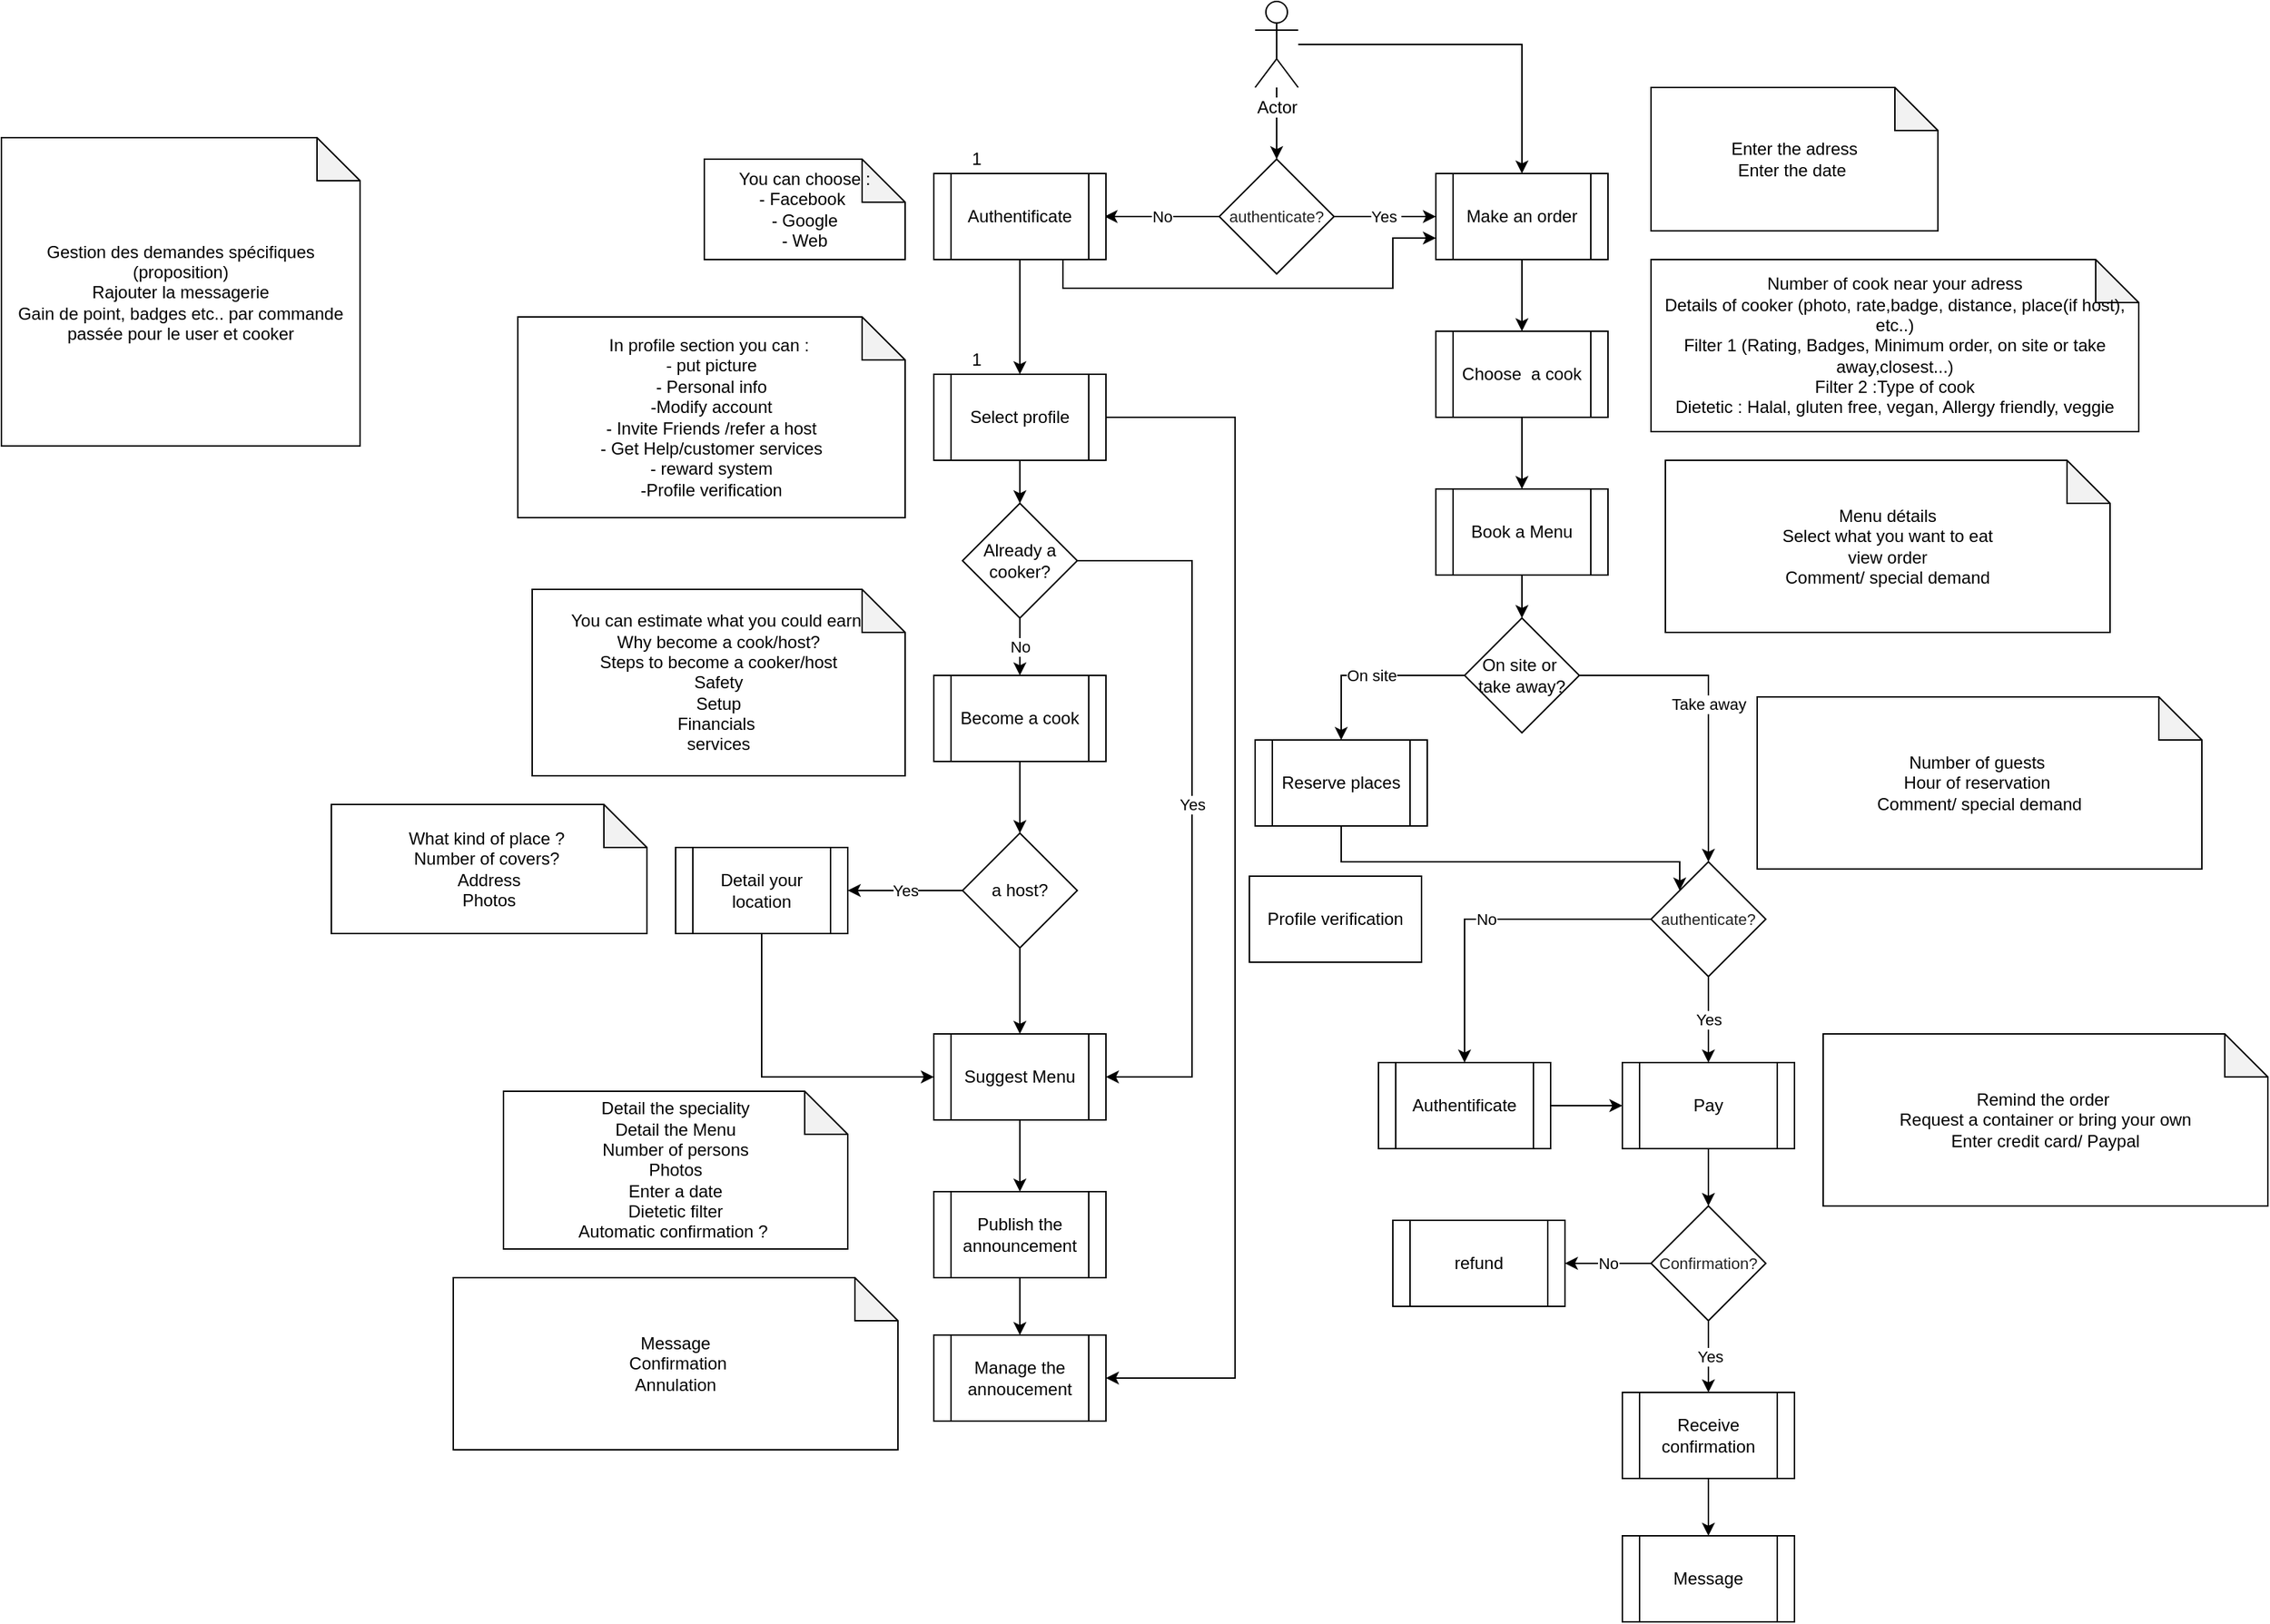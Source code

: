 <mxfile version="12.9.6" type="github">
  <diagram id="C5RBs43oDa-KdzZeNtuy" name="Global">
    <mxGraphModel dx="2105" dy="580" grid="1" gridSize="10" guides="1" tooltips="1" connect="1" arrows="1" fold="1" page="1" pageScale="1" pageWidth="827" pageHeight="1169" math="0" shadow="0">
      <root>
        <mxCell id="WIyWlLk6GJQsqaUBKTNV-0" />
        <mxCell id="WIyWlLk6GJQsqaUBKTNV-1" parent="WIyWlLk6GJQsqaUBKTNV-0" />
        <mxCell id="DXT12lyt_m4PXwOAN5ek-5" value="" style="edgeStyle=orthogonalEdgeStyle;rounded=0;orthogonalLoop=1;jettySize=auto;html=1;" parent="WIyWlLk6GJQsqaUBKTNV-1" source="DXT12lyt_m4PXwOAN5ek-4" edge="1">
          <mxGeometry relative="1" as="geometry">
            <mxPoint x="79" y="130" as="targetPoint" />
          </mxGeometry>
        </mxCell>
        <mxCell id="JEsrRtBiaQGB9soBiPKQ-1" value="" style="edgeStyle=orthogonalEdgeStyle;rounded=0;orthogonalLoop=1;jettySize=auto;html=1;entryX=0.5;entryY=0;entryDx=0;entryDy=0;" parent="WIyWlLk6GJQsqaUBKTNV-1" source="DXT12lyt_m4PXwOAN5ek-4" target="IEjxZz4co4LQKj0iL7b6-1" edge="1">
          <mxGeometry relative="1" as="geometry">
            <mxPoint x="174" y="50" as="targetPoint" />
          </mxGeometry>
        </mxCell>
        <mxCell id="DXT12lyt_m4PXwOAN5ek-4" value="Actor" style="shape=umlActor;verticalLabelPosition=bottom;labelBackgroundColor=#ffffff;verticalAlign=top;html=1;outlineConnect=0;" parent="WIyWlLk6GJQsqaUBKTNV-1" vertex="1">
          <mxGeometry x="64" y="20" width="30" height="60" as="geometry" />
        </mxCell>
        <mxCell id="IEjxZz4co4LQKj0iL7b6-2" value="Yes&amp;nbsp;" style="edgeStyle=orthogonalEdgeStyle;rounded=0;orthogonalLoop=1;jettySize=auto;html=1;" parent="WIyWlLk6GJQsqaUBKTNV-1" source="IEjxZz4co4LQKj0iL7b6-0" target="IEjxZz4co4LQKj0iL7b6-1" edge="1">
          <mxGeometry relative="1" as="geometry" />
        </mxCell>
        <mxCell id="IEjxZz4co4LQKj0iL7b6-5" value="No" style="edgeStyle=orthogonalEdgeStyle;rounded=0;orthogonalLoop=1;jettySize=auto;html=1;" parent="WIyWlLk6GJQsqaUBKTNV-1" source="IEjxZz4co4LQKj0iL7b6-0" edge="1">
          <mxGeometry relative="1" as="geometry">
            <mxPoint x="-41" y="170" as="targetPoint" />
          </mxGeometry>
        </mxCell>
        <mxCell id="IEjxZz4co4LQKj0iL7b6-0" value="&lt;span style=&quot;color: rgb(34 , 34 , 34) ; font-family: &amp;#34;arial&amp;#34; , sans-serif ; text-align: left ; white-space: pre-wrap ; font-size: 11px&quot;&gt;authenticate?&lt;/span&gt;" style="rhombus;whiteSpace=wrap;html=1;" parent="WIyWlLk6GJQsqaUBKTNV-1" vertex="1">
          <mxGeometry x="39" y="130" width="80" height="80" as="geometry" />
        </mxCell>
        <mxCell id="IEjxZz4co4LQKj0iL7b6-7" value="" style="edgeStyle=orthogonalEdgeStyle;rounded=0;orthogonalLoop=1;jettySize=auto;html=1;" parent="WIyWlLk6GJQsqaUBKTNV-1" source="IEjxZz4co4LQKj0iL7b6-1" target="IEjxZz4co4LQKj0iL7b6-6" edge="1">
          <mxGeometry relative="1" as="geometry" />
        </mxCell>
        <mxCell id="IEjxZz4co4LQKj0iL7b6-1" value="Make an order" style="shape=process;whiteSpace=wrap;html=1;backgroundOutline=1;" parent="WIyWlLk6GJQsqaUBKTNV-1" vertex="1">
          <mxGeometry x="190" y="140" width="120" height="60" as="geometry" />
        </mxCell>
        <mxCell id="IEjxZz4co4LQKj0iL7b6-32" value="" style="edgeStyle=orthogonalEdgeStyle;rounded=0;orthogonalLoop=1;jettySize=auto;html=1;entryX=0;entryY=0.75;entryDx=0;entryDy=0;exitX=0.75;exitY=1;exitDx=0;exitDy=0;" parent="WIyWlLk6GJQsqaUBKTNV-1" source="IEjxZz4co4LQKj0iL7b6-3" target="IEjxZz4co4LQKj0iL7b6-1" edge="1">
          <mxGeometry relative="1" as="geometry">
            <mxPoint x="-100" y="280" as="targetPoint" />
            <Array as="points">
              <mxPoint x="-70" y="220" />
              <mxPoint x="160" y="220" />
              <mxPoint x="160" y="185" />
            </Array>
          </mxGeometry>
        </mxCell>
        <mxCell id="IEjxZz4co4LQKj0iL7b6-34" value="" style="edgeStyle=orthogonalEdgeStyle;rounded=0;orthogonalLoop=1;jettySize=auto;html=1;" parent="WIyWlLk6GJQsqaUBKTNV-1" source="IEjxZz4co4LQKj0iL7b6-3" target="IEjxZz4co4LQKj0iL7b6-33" edge="1">
          <mxGeometry relative="1" as="geometry" />
        </mxCell>
        <mxCell id="IEjxZz4co4LQKj0iL7b6-3" value="Authentificate" style="shape=process;whiteSpace=wrap;html=1;backgroundOutline=1;" parent="WIyWlLk6GJQsqaUBKTNV-1" vertex="1">
          <mxGeometry x="-160" y="140" width="120" height="60" as="geometry" />
        </mxCell>
        <mxCell id="IEjxZz4co4LQKj0iL7b6-49" style="edgeStyle=orthogonalEdgeStyle;rounded=0;orthogonalLoop=1;jettySize=auto;html=1;exitX=0.5;exitY=1;exitDx=0;exitDy=0;" parent="WIyWlLk6GJQsqaUBKTNV-1" source="IEjxZz4co4LQKj0iL7b6-33" target="IEjxZz4co4LQKj0iL7b6-48" edge="1">
          <mxGeometry relative="1" as="geometry" />
        </mxCell>
        <mxCell id="JEsrRtBiaQGB9soBiPKQ-4" style="edgeStyle=orthogonalEdgeStyle;rounded=0;orthogonalLoop=1;jettySize=auto;html=1;exitX=1;exitY=0.5;exitDx=0;exitDy=0;entryX=1;entryY=0.5;entryDx=0;entryDy=0;" parent="WIyWlLk6GJQsqaUBKTNV-1" source="IEjxZz4co4LQKj0iL7b6-33" target="JEsrRtBiaQGB9soBiPKQ-2" edge="1">
          <mxGeometry relative="1" as="geometry">
            <Array as="points">
              <mxPoint x="50" y="310" />
              <mxPoint x="50" y="980" />
            </Array>
          </mxGeometry>
        </mxCell>
        <mxCell id="IEjxZz4co4LQKj0iL7b6-33" value="Select profile" style="shape=process;whiteSpace=wrap;html=1;backgroundOutline=1;" parent="WIyWlLk6GJQsqaUBKTNV-1" vertex="1">
          <mxGeometry x="-160" y="280" width="120" height="60" as="geometry" />
        </mxCell>
        <mxCell id="IEjxZz4co4LQKj0iL7b6-54" style="edgeStyle=orthogonalEdgeStyle;rounded=0;orthogonalLoop=1;jettySize=auto;html=1;exitX=0.5;exitY=1;exitDx=0;exitDy=0;" parent="WIyWlLk6GJQsqaUBKTNV-1" source="IEjxZz4co4LQKj0iL7b6-35" target="IEjxZz4co4LQKj0iL7b6-39" edge="1">
          <mxGeometry relative="1" as="geometry" />
        </mxCell>
        <mxCell id="IEjxZz4co4LQKj0iL7b6-35" value="Become a cook" style="shape=process;whiteSpace=wrap;html=1;backgroundOutline=1;" parent="WIyWlLk6GJQsqaUBKTNV-1" vertex="1">
          <mxGeometry x="-160" y="490" width="120" height="60" as="geometry" />
        </mxCell>
        <mxCell id="IEjxZz4co4LQKj0iL7b6-56" style="edgeStyle=orthogonalEdgeStyle;rounded=0;orthogonalLoop=1;jettySize=auto;html=1;exitX=0.5;exitY=1;exitDx=0;exitDy=0;entryX=0.5;entryY=0;entryDx=0;entryDy=0;" parent="WIyWlLk6GJQsqaUBKTNV-1" source="IEjxZz4co4LQKj0iL7b6-37" target="IEjxZz4co4LQKj0iL7b6-46" edge="1">
          <mxGeometry relative="1" as="geometry" />
        </mxCell>
        <mxCell id="IEjxZz4co4LQKj0iL7b6-37" value="Suggest Menu" style="shape=process;whiteSpace=wrap;html=1;backgroundOutline=1;" parent="WIyWlLk6GJQsqaUBKTNV-1" vertex="1">
          <mxGeometry x="-160" y="740" width="120" height="60" as="geometry" />
        </mxCell>
        <mxCell id="IEjxZz4co4LQKj0iL7b6-9" value="" style="edgeStyle=orthogonalEdgeStyle;rounded=0;orthogonalLoop=1;jettySize=auto;html=1;" parent="WIyWlLk6GJQsqaUBKTNV-1" source="IEjxZz4co4LQKj0iL7b6-6" target="IEjxZz4co4LQKj0iL7b6-8" edge="1">
          <mxGeometry relative="1" as="geometry" />
        </mxCell>
        <mxCell id="IEjxZz4co4LQKj0iL7b6-6" value="Choose&amp;nbsp; a cook" style="shape=process;whiteSpace=wrap;html=1;backgroundOutline=1;" parent="WIyWlLk6GJQsqaUBKTNV-1" vertex="1">
          <mxGeometry x="190" y="250" width="120" height="60" as="geometry" />
        </mxCell>
        <mxCell id="IEjxZz4co4LQKj0iL7b6-17" value="" style="edgeStyle=orthogonalEdgeStyle;rounded=0;orthogonalLoop=1;jettySize=auto;html=1;" parent="WIyWlLk6GJQsqaUBKTNV-1" source="IEjxZz4co4LQKj0iL7b6-8" target="IEjxZz4co4LQKj0iL7b6-13" edge="1">
          <mxGeometry relative="1" as="geometry" />
        </mxCell>
        <mxCell id="IEjxZz4co4LQKj0iL7b6-8" value="Book a Menu" style="shape=process;whiteSpace=wrap;html=1;backgroundOutline=1;" parent="WIyWlLk6GJQsqaUBKTNV-1" vertex="1">
          <mxGeometry x="190" y="360" width="120" height="60" as="geometry" />
        </mxCell>
        <mxCell id="IEjxZz4co4LQKj0iL7b6-62" style="edgeStyle=orthogonalEdgeStyle;rounded=0;orthogonalLoop=1;jettySize=auto;html=1;exitX=0.5;exitY=1;exitDx=0;exitDy=0;entryX=0;entryY=0;entryDx=0;entryDy=0;" parent="WIyWlLk6GJQsqaUBKTNV-1" source="IEjxZz4co4LQKj0iL7b6-12" target="IEjxZz4co4LQKj0iL7b6-24" edge="1">
          <mxGeometry relative="1" as="geometry">
            <Array as="points">
              <mxPoint x="124" y="620" />
              <mxPoint x="360" y="620" />
            </Array>
          </mxGeometry>
        </mxCell>
        <mxCell id="IEjxZz4co4LQKj0iL7b6-12" value="Reserve places" style="shape=process;whiteSpace=wrap;html=1;backgroundOutline=1;" parent="WIyWlLk6GJQsqaUBKTNV-1" vertex="1">
          <mxGeometry x="64" y="535" width="120" height="60" as="geometry" />
        </mxCell>
        <mxCell id="IEjxZz4co4LQKj0iL7b6-14" value="On site" style="edgeStyle=orthogonalEdgeStyle;rounded=0;orthogonalLoop=1;jettySize=auto;html=1;" parent="WIyWlLk6GJQsqaUBKTNV-1" source="IEjxZz4co4LQKj0iL7b6-13" target="IEjxZz4co4LQKj0iL7b6-12" edge="1">
          <mxGeometry relative="1" as="geometry" />
        </mxCell>
        <mxCell id="IEjxZz4co4LQKj0iL7b6-59" value="Take away" style="edgeStyle=orthogonalEdgeStyle;rounded=0;orthogonalLoop=1;jettySize=auto;html=1;exitX=1;exitY=0.5;exitDx=0;exitDy=0;entryX=0.5;entryY=0;entryDx=0;entryDy=0;" parent="WIyWlLk6GJQsqaUBKTNV-1" source="IEjxZz4co4LQKj0iL7b6-13" target="IEjxZz4co4LQKj0iL7b6-24" edge="1">
          <mxGeometry relative="1" as="geometry" />
        </mxCell>
        <mxCell id="IEjxZz4co4LQKj0iL7b6-13" value="On site or&amp;nbsp;&lt;br&gt;take away?" style="rhombus;whiteSpace=wrap;html=1;" parent="WIyWlLk6GJQsqaUBKTNV-1" vertex="1">
          <mxGeometry x="210" y="450" width="80" height="80" as="geometry" />
        </mxCell>
        <mxCell id="IEjxZz4co4LQKj0iL7b6-65" style="edgeStyle=orthogonalEdgeStyle;rounded=0;orthogonalLoop=1;jettySize=auto;html=1;exitX=0.5;exitY=1;exitDx=0;exitDy=0;entryX=0.5;entryY=0;entryDx=0;entryDy=0;" parent="WIyWlLk6GJQsqaUBKTNV-1" source="IEjxZz4co4LQKj0iL7b6-15" edge="1">
          <mxGeometry relative="1" as="geometry">
            <mxPoint x="380" y="860" as="targetPoint" />
          </mxGeometry>
        </mxCell>
        <mxCell id="IEjxZz4co4LQKj0iL7b6-15" value="Pay" style="shape=process;whiteSpace=wrap;html=1;backgroundOutline=1;" parent="WIyWlLk6GJQsqaUBKTNV-1" vertex="1">
          <mxGeometry x="320" y="760" width="120" height="60" as="geometry" />
        </mxCell>
        <mxCell id="GEHkxKaBzucjHs-7Sc_5-1" value="Yes" style="edgeStyle=orthogonalEdgeStyle;rounded=0;orthogonalLoop=1;jettySize=auto;html=1;" parent="WIyWlLk6GJQsqaUBKTNV-1" source="GEHkxKaBzucjHs-7Sc_5-2" edge="1">
          <mxGeometry relative="1" as="geometry">
            <mxPoint x="420" y="900" as="sourcePoint" />
            <mxPoint x="380" y="990" as="targetPoint" />
          </mxGeometry>
        </mxCell>
        <mxCell id="IEjxZz4co4LQKj0iL7b6-28" value="No" style="edgeStyle=orthogonalEdgeStyle;rounded=0;orthogonalLoop=1;jettySize=auto;html=1;" parent="WIyWlLk6GJQsqaUBKTNV-1" source="IEjxZz4co4LQKj0iL7b6-24" target="IEjxZz4co4LQKj0iL7b6-27" edge="1">
          <mxGeometry relative="1" as="geometry" />
        </mxCell>
        <mxCell id="IEjxZz4co4LQKj0iL7b6-61" value="Yes" style="edgeStyle=orthogonalEdgeStyle;rounded=0;orthogonalLoop=1;jettySize=auto;html=1;exitX=0.5;exitY=1;exitDx=0;exitDy=0;entryX=0.5;entryY=0;entryDx=0;entryDy=0;" parent="WIyWlLk6GJQsqaUBKTNV-1" source="IEjxZz4co4LQKj0iL7b6-24" target="IEjxZz4co4LQKj0iL7b6-15" edge="1">
          <mxGeometry relative="1" as="geometry" />
        </mxCell>
        <mxCell id="IEjxZz4co4LQKj0iL7b6-24" value="&lt;span style=&quot;color: rgb(34 , 34 , 34) ; font-family: &amp;#34;arial&amp;#34; , sans-serif ; text-align: left ; white-space: pre-wrap ; font-size: 11px&quot;&gt;authenticate?&lt;/span&gt;" style="rhombus;whiteSpace=wrap;html=1;" parent="WIyWlLk6GJQsqaUBKTNV-1" vertex="1">
          <mxGeometry x="340" y="620" width="80" height="80" as="geometry" />
        </mxCell>
        <mxCell id="IEjxZz4co4LQKj0iL7b6-60" style="edgeStyle=orthogonalEdgeStyle;rounded=0;orthogonalLoop=1;jettySize=auto;html=1;exitX=1;exitY=0.5;exitDx=0;exitDy=0;" parent="WIyWlLk6GJQsqaUBKTNV-1" source="IEjxZz4co4LQKj0iL7b6-27" target="IEjxZz4co4LQKj0iL7b6-15" edge="1">
          <mxGeometry relative="1" as="geometry" />
        </mxCell>
        <mxCell id="IEjxZz4co4LQKj0iL7b6-27" value="Authentificate" style="shape=process;whiteSpace=wrap;html=1;backgroundOutline=1;" parent="WIyWlLk6GJQsqaUBKTNV-1" vertex="1">
          <mxGeometry x="150" y="760" width="120" height="60" as="geometry" />
        </mxCell>
        <mxCell id="IEjxZz4co4LQKj0iL7b6-42" value="Yes" style="edgeStyle=orthogonalEdgeStyle;rounded=0;orthogonalLoop=1;jettySize=auto;html=1;" parent="WIyWlLk6GJQsqaUBKTNV-1" source="IEjxZz4co4LQKj0iL7b6-39" edge="1">
          <mxGeometry relative="1" as="geometry">
            <mxPoint x="-220" y="640" as="targetPoint" />
          </mxGeometry>
        </mxCell>
        <mxCell id="IEjxZz4co4LQKj0iL7b6-55" style="edgeStyle=orthogonalEdgeStyle;rounded=0;orthogonalLoop=1;jettySize=auto;html=1;exitX=0.5;exitY=1;exitDx=0;exitDy=0;" parent="WIyWlLk6GJQsqaUBKTNV-1" source="IEjxZz4co4LQKj0iL7b6-39" target="IEjxZz4co4LQKj0iL7b6-37" edge="1">
          <mxGeometry relative="1" as="geometry" />
        </mxCell>
        <mxCell id="IEjxZz4co4LQKj0iL7b6-39" value="a host?" style="rhombus;whiteSpace=wrap;html=1;" parent="WIyWlLk6GJQsqaUBKTNV-1" vertex="1">
          <mxGeometry x="-140" y="600" width="80" height="80" as="geometry" />
        </mxCell>
        <mxCell id="IEjxZz4co4LQKj0iL7b6-57" style="edgeStyle=orthogonalEdgeStyle;rounded=0;orthogonalLoop=1;jettySize=auto;html=1;exitX=0.5;exitY=1;exitDx=0;exitDy=0;entryX=0;entryY=0.5;entryDx=0;entryDy=0;" parent="WIyWlLk6GJQsqaUBKTNV-1" source="IEjxZz4co4LQKj0iL7b6-43" target="IEjxZz4co4LQKj0iL7b6-37" edge="1">
          <mxGeometry relative="1" as="geometry" />
        </mxCell>
        <mxCell id="IEjxZz4co4LQKj0iL7b6-43" value="Detail your location" style="shape=process;whiteSpace=wrap;html=1;backgroundOutline=1;" parent="WIyWlLk6GJQsqaUBKTNV-1" vertex="1">
          <mxGeometry x="-340" y="610" width="120" height="60" as="geometry" />
        </mxCell>
        <mxCell id="JEsrRtBiaQGB9soBiPKQ-3" value="" style="edgeStyle=orthogonalEdgeStyle;rounded=0;orthogonalLoop=1;jettySize=auto;html=1;" parent="WIyWlLk6GJQsqaUBKTNV-1" source="IEjxZz4co4LQKj0iL7b6-46" target="JEsrRtBiaQGB9soBiPKQ-2" edge="1">
          <mxGeometry relative="1" as="geometry" />
        </mxCell>
        <mxCell id="IEjxZz4co4LQKj0iL7b6-46" value="Publish the announcement" style="shape=process;whiteSpace=wrap;html=1;backgroundOutline=1;" parent="WIyWlLk6GJQsqaUBKTNV-1" vertex="1">
          <mxGeometry x="-160" y="850" width="120" height="60" as="geometry" />
        </mxCell>
        <mxCell id="IEjxZz4co4LQKj0iL7b6-50" value="No" style="edgeStyle=orthogonalEdgeStyle;rounded=0;orthogonalLoop=1;jettySize=auto;html=1;exitX=0.5;exitY=1;exitDx=0;exitDy=0;entryX=0.5;entryY=0;entryDx=0;entryDy=0;" parent="WIyWlLk6GJQsqaUBKTNV-1" source="IEjxZz4co4LQKj0iL7b6-48" target="IEjxZz4co4LQKj0iL7b6-35" edge="1">
          <mxGeometry relative="1" as="geometry" />
        </mxCell>
        <mxCell id="IEjxZz4co4LQKj0iL7b6-58" value="Yes" style="edgeStyle=orthogonalEdgeStyle;rounded=0;orthogonalLoop=1;jettySize=auto;html=1;exitX=1;exitY=0.5;exitDx=0;exitDy=0;entryX=1;entryY=0.5;entryDx=0;entryDy=0;" parent="WIyWlLk6GJQsqaUBKTNV-1" source="IEjxZz4co4LQKj0iL7b6-48" target="IEjxZz4co4LQKj0iL7b6-37" edge="1">
          <mxGeometry relative="1" as="geometry">
            <Array as="points">
              <mxPoint x="20" y="410" />
              <mxPoint x="20" y="770" />
            </Array>
          </mxGeometry>
        </mxCell>
        <mxCell id="IEjxZz4co4LQKj0iL7b6-48" value="Already a cooker?" style="rhombus;whiteSpace=wrap;html=1;" parent="WIyWlLk6GJQsqaUBKTNV-1" vertex="1">
          <mxGeometry x="-140" y="370" width="80" height="80" as="geometry" />
        </mxCell>
        <mxCell id="IEjxZz4co4LQKj0iL7b6-63" value="In profile section you can :&amp;nbsp;&lt;br&gt;- put picture&lt;br&gt;- Personal info&lt;br&gt;-Modify account&lt;br&gt;- Invite Friends /refer a host&lt;br&gt;- Get Help/customer services&lt;br&gt;- reward system&lt;br&gt;-Profile verification" style="shape=note;whiteSpace=wrap;html=1;backgroundOutline=1;darkOpacity=0.05;" parent="WIyWlLk6GJQsqaUBKTNV-1" vertex="1">
          <mxGeometry x="-450" y="240" width="270" height="140" as="geometry" />
        </mxCell>
        <mxCell id="IEjxZz4co4LQKj0iL7b6-66" value="Number of cook near your adress&lt;br&gt;Details of cooker (photo, rate,badge, distance, place(if host), etc..)&lt;br&gt;Filter 1 (Rating, Badges, Minimum order, on site or take away,closest...)&lt;br&gt;Filter 2 :Type of cook&lt;br&gt;Dietetic : Halal, gluten free, vegan, Allergy friendly, veggie" style="shape=note;whiteSpace=wrap;html=1;backgroundOutline=1;darkOpacity=0.05;" parent="WIyWlLk6GJQsqaUBKTNV-1" vertex="1">
          <mxGeometry x="340" y="200" width="340" height="120" as="geometry" />
        </mxCell>
        <mxCell id="IEjxZz4co4LQKj0iL7b6-67" value="You can choose :&lt;br&gt;- Facebook&amp;nbsp;&lt;br&gt;- Google&lt;br&gt;&lt;div&gt;&lt;span&gt;- Web&lt;/span&gt;&lt;/div&gt;" style="shape=note;whiteSpace=wrap;html=1;backgroundOutline=1;darkOpacity=0.05;align=center;" parent="WIyWlLk6GJQsqaUBKTNV-1" vertex="1">
          <mxGeometry x="-320" y="130" width="140" height="70" as="geometry" />
        </mxCell>
        <mxCell id="IEjxZz4co4LQKj0iL7b6-68" value="You can estimate what you could earn&amp;nbsp;&lt;br&gt;Why become a cook/host?&lt;br&gt;Steps to become a cooker/host&lt;br&gt;Safety&lt;br&gt;Setup&lt;br&gt;Financials&amp;nbsp;&lt;br&gt;services" style="shape=note;whiteSpace=wrap;html=1;backgroundOutline=1;darkOpacity=0.05;" parent="WIyWlLk6GJQsqaUBKTNV-1" vertex="1">
          <mxGeometry x="-440" y="430" width="260" height="130" as="geometry" />
        </mxCell>
        <mxCell id="IEjxZz4co4LQKj0iL7b6-69" value="What kind of place ?&amp;nbsp;&lt;br&gt;Number of covers?&amp;nbsp;&lt;br&gt;Address&lt;br&gt;Photos" style="shape=note;whiteSpace=wrap;html=1;backgroundOutline=1;darkOpacity=0.05;" parent="WIyWlLk6GJQsqaUBKTNV-1" vertex="1">
          <mxGeometry x="-580" y="580" width="220" height="90" as="geometry" />
        </mxCell>
        <mxCell id="IEjxZz4co4LQKj0iL7b6-70" value="&lt;pre class=&quot;tw-data-text tw-text-large tw-ta&quot; id=&quot;tw-target-text&quot; dir=&quot;ltr&quot; style=&quot;font-size: 28px ; line-height: 36px ; border: none ; padding: 2px 0.14em 2px 0px ; position: relative ; margin-top: -2px ; margin-bottom: -2px ; resize: none ; font-family: inherit ; overflow: hidden ; text-align: left ; width: 283px ; white-space: pre-wrap ; overflow-wrap: break-word ; color: rgb(34 , 34 , 34)&quot;&gt;&lt;/pre&gt;Detail the speciality&lt;br&gt;Detail the Menu&lt;br&gt;Number of persons&lt;br&gt;Photos&lt;br&gt;Enter a date&lt;br&gt;Dietetic filter&lt;br&gt;Automatic confirmation ?&amp;nbsp;" style="shape=note;whiteSpace=wrap;html=1;backgroundOutline=1;darkOpacity=0.05;" parent="WIyWlLk6GJQsqaUBKTNV-1" vertex="1">
          <mxGeometry x="-460" y="780" width="240" height="110" as="geometry" />
        </mxCell>
        <mxCell id="IEjxZz4co4LQKj0iL7b6-71" value="Menu détails&lt;br&gt;Select what you want to eat&lt;br&gt;view order&lt;br&gt;Comment/ special demand" style="shape=note;whiteSpace=wrap;html=1;backgroundOutline=1;darkOpacity=0.05;" parent="WIyWlLk6GJQsqaUBKTNV-1" vertex="1">
          <mxGeometry x="350" y="340" width="310" height="120" as="geometry" />
        </mxCell>
        <mxCell id="IEjxZz4co4LQKj0iL7b6-72" value="Number of guests&amp;nbsp;&lt;br&gt;Hour of reservation&amp;nbsp;&lt;br&gt;Comment/ special demand" style="shape=note;whiteSpace=wrap;html=1;backgroundOutline=1;darkOpacity=0.05;" parent="WIyWlLk6GJQsqaUBKTNV-1" vertex="1">
          <mxGeometry x="414" y="505" width="310" height="120" as="geometry" />
        </mxCell>
        <mxCell id="IEjxZz4co4LQKj0iL7b6-73" value="Remind the order&amp;nbsp;&lt;br&gt;Request a container or bring your own&lt;br&gt;Enter credit card/ Paypal" style="shape=note;whiteSpace=wrap;html=1;backgroundOutline=1;darkOpacity=0.05;movable=0;resizable=0;rotatable=0;deletable=0;editable=0;connectable=0;" parent="WIyWlLk6GJQsqaUBKTNV-1" vertex="1">
          <mxGeometry x="460" y="740" width="310" height="120" as="geometry" />
        </mxCell>
        <mxCell id="IEjxZz4co4LQKj0iL7b6-74" value="Enter the adress&lt;br&gt;Enter the date&amp;nbsp;" style="shape=note;whiteSpace=wrap;html=1;backgroundOutline=1;darkOpacity=0.05;" parent="WIyWlLk6GJQsqaUBKTNV-1" vertex="1">
          <mxGeometry x="340" y="80" width="200" height="100" as="geometry" />
        </mxCell>
        <mxCell id="JEsrRtBiaQGB9soBiPKQ-2" value="Manage the annoucement" style="shape=process;whiteSpace=wrap;html=1;backgroundOutline=1;" parent="WIyWlLk6GJQsqaUBKTNV-1" vertex="1">
          <mxGeometry x="-160" y="950" width="120" height="60" as="geometry" />
        </mxCell>
        <mxCell id="JEsrRtBiaQGB9soBiPKQ-5" value="Message&lt;br&gt;&amp;nbsp;Confirmation&lt;br&gt;Annulation" style="shape=note;whiteSpace=wrap;html=1;backgroundOutline=1;darkOpacity=0.05;" parent="WIyWlLk6GJQsqaUBKTNV-1" vertex="1">
          <mxGeometry x="-495" y="910" width="310" height="120" as="geometry" />
        </mxCell>
        <mxCell id="JEsrRtBiaQGB9soBiPKQ-6" value="Message" style="shape=process;whiteSpace=wrap;html=1;backgroundOutline=1;" parent="WIyWlLk6GJQsqaUBKTNV-1" vertex="1">
          <mxGeometry x="320" y="1090" width="120" height="60" as="geometry" />
        </mxCell>
        <mxCell id="JEsrRtBiaQGB9soBiPKQ-8" value="Gestion des demandes spécifiques (proposition)&lt;br&gt;Rajouter la messagerie&lt;br&gt;Gain de point, badges etc.. par commande passée pour le user et cooker" style="shape=note;whiteSpace=wrap;html=1;backgroundOutline=1;darkOpacity=0.05;" parent="WIyWlLk6GJQsqaUBKTNV-1" vertex="1">
          <mxGeometry x="-810" y="115" width="250" height="215" as="geometry" />
        </mxCell>
        <mxCell id="JEsrRtBiaQGB9soBiPKQ-9" value="1" style="text;html=1;strokeColor=none;fillColor=none;align=center;verticalAlign=middle;whiteSpace=wrap;rounded=0;" parent="WIyWlLk6GJQsqaUBKTNV-1" vertex="1">
          <mxGeometry x="-150" y="120" width="40" height="20" as="geometry" />
        </mxCell>
        <mxCell id="JEsrRtBiaQGB9soBiPKQ-10" value="1" style="text;html=1;strokeColor=none;fillColor=none;align=center;verticalAlign=middle;whiteSpace=wrap;rounded=0;" parent="WIyWlLk6GJQsqaUBKTNV-1" vertex="1">
          <mxGeometry x="-150" y="260" width="40" height="20" as="geometry" />
        </mxCell>
        <mxCell id="GEHkxKaBzucjHs-7Sc_5-7" value="No" style="edgeStyle=orthogonalEdgeStyle;rounded=0;orthogonalLoop=1;jettySize=auto;html=1;" parent="WIyWlLk6GJQsqaUBKTNV-1" source="GEHkxKaBzucjHs-7Sc_5-2" target="GEHkxKaBzucjHs-7Sc_5-6" edge="1">
          <mxGeometry relative="1" as="geometry" />
        </mxCell>
        <mxCell id="GEHkxKaBzucjHs-7Sc_5-2" value="&lt;span style=&quot;color: rgb(34 , 34 , 34) ; font-family: &amp;#34;arial&amp;#34; , sans-serif ; text-align: left ; white-space: pre-wrap ; font-size: 11px&quot;&gt;Confirmation?&lt;/span&gt;" style="rhombus;whiteSpace=wrap;html=1;" parent="WIyWlLk6GJQsqaUBKTNV-1" vertex="1">
          <mxGeometry x="340" y="860" width="80" height="80" as="geometry" />
        </mxCell>
        <mxCell id="GEHkxKaBzucjHs-7Sc_5-6" value="refund" style="shape=process;whiteSpace=wrap;html=1;backgroundOutline=1;" parent="WIyWlLk6GJQsqaUBKTNV-1" vertex="1">
          <mxGeometry x="160" y="870" width="120" height="60" as="geometry" />
        </mxCell>
        <mxCell id="GEHkxKaBzucjHs-7Sc_5-9" value="" style="edgeStyle=orthogonalEdgeStyle;rounded=0;orthogonalLoop=1;jettySize=auto;html=1;" parent="WIyWlLk6GJQsqaUBKTNV-1" source="GEHkxKaBzucjHs-7Sc_5-8" target="JEsrRtBiaQGB9soBiPKQ-6" edge="1">
          <mxGeometry relative="1" as="geometry" />
        </mxCell>
        <mxCell id="GEHkxKaBzucjHs-7Sc_5-8" value="Receive confirmation" style="shape=process;whiteSpace=wrap;html=1;backgroundOutline=1;" parent="WIyWlLk6GJQsqaUBKTNV-1" vertex="1">
          <mxGeometry x="320" y="990" width="120" height="60" as="geometry" />
        </mxCell>
        <mxCell id="GEHkxKaBzucjHs-7Sc_5-11" value="Profile verification" style="rounded=0;whiteSpace=wrap;html=1;" parent="WIyWlLk6GJQsqaUBKTNV-1" vertex="1">
          <mxGeometry x="60" y="630" width="120" height="60" as="geometry" />
        </mxCell>
      </root>
    </mxGraphModel>
  </diagram>
</mxfile>
